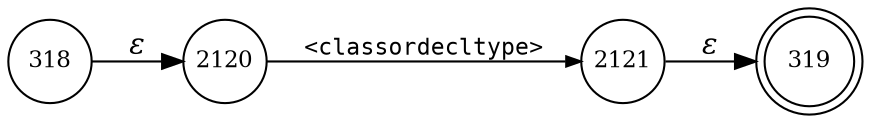 digraph ATN {
rankdir=LR;
s319[fontsize=11, label="319", shape=doublecircle, fixedsize=true, width=.6];
s2120[fontsize=11,label="2120", shape=circle, fixedsize=true, width=.55, peripheries=1];
s2121[fontsize=11,label="2121", shape=circle, fixedsize=true, width=.55, peripheries=1];
s318[fontsize=11,label="318", shape=circle, fixedsize=true, width=.55, peripheries=1];
s318 -> s2120 [fontname="Times-Italic", label="&epsilon;"];
s2120 -> s2121 [fontsize=11, fontname="Courier", arrowsize=.7, label = "<classordecltype>", arrowhead = normal];
s2121 -> s319 [fontname="Times-Italic", label="&epsilon;"];
}